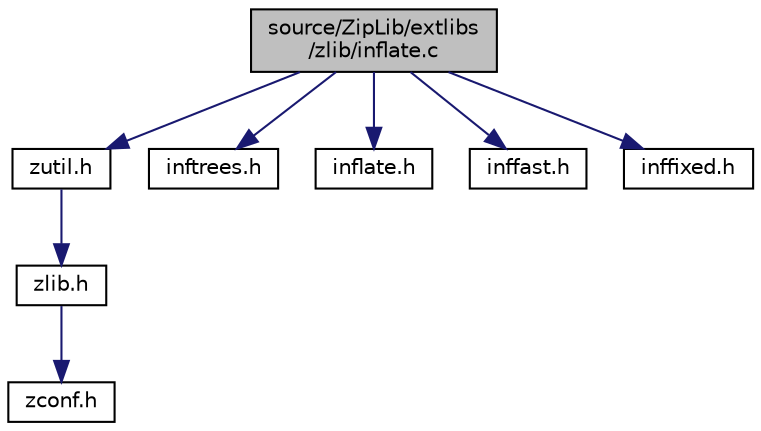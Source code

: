 digraph "source/ZipLib/extlibs/zlib/inflate.c"
{
 // LATEX_PDF_SIZE
  edge [fontname="Helvetica",fontsize="10",labelfontname="Helvetica",labelfontsize="10"];
  node [fontname="Helvetica",fontsize="10",shape=record];
  Node1 [label="source/ZipLib/extlibs\l/zlib/inflate.c",height=0.2,width=0.4,color="black", fillcolor="grey75", style="filled", fontcolor="black",tooltip=" "];
  Node1 -> Node2 [color="midnightblue",fontsize="10",style="solid"];
  Node2 [label="zutil.h",height=0.2,width=0.4,color="black", fillcolor="white", style="filled",URL="$zutil_8h.html",tooltip=" "];
  Node2 -> Node3 [color="midnightblue",fontsize="10",style="solid"];
  Node3 [label="zlib.h",height=0.2,width=0.4,color="black", fillcolor="white", style="filled",URL="$zlib_8h.html",tooltip=" "];
  Node3 -> Node4 [color="midnightblue",fontsize="10",style="solid"];
  Node4 [label="zconf.h",height=0.2,width=0.4,color="black", fillcolor="white", style="filled",URL="$zconf_8h.html",tooltip=" "];
  Node1 -> Node5 [color="midnightblue",fontsize="10",style="solid"];
  Node5 [label="inftrees.h",height=0.2,width=0.4,color="black", fillcolor="white", style="filled",URL="$inftrees_8h.html",tooltip=" "];
  Node1 -> Node6 [color="midnightblue",fontsize="10",style="solid"];
  Node6 [label="inflate.h",height=0.2,width=0.4,color="black", fillcolor="white", style="filled",URL="$inflate_8h.html",tooltip=" "];
  Node1 -> Node7 [color="midnightblue",fontsize="10",style="solid"];
  Node7 [label="inffast.h",height=0.2,width=0.4,color="black", fillcolor="white", style="filled",URL="$inffast_8h.html",tooltip=" "];
  Node1 -> Node8 [color="midnightblue",fontsize="10",style="solid"];
  Node8 [label="inffixed.h",height=0.2,width=0.4,color="black", fillcolor="white", style="filled",URL="$inffixed_8h.html",tooltip=" "];
}
